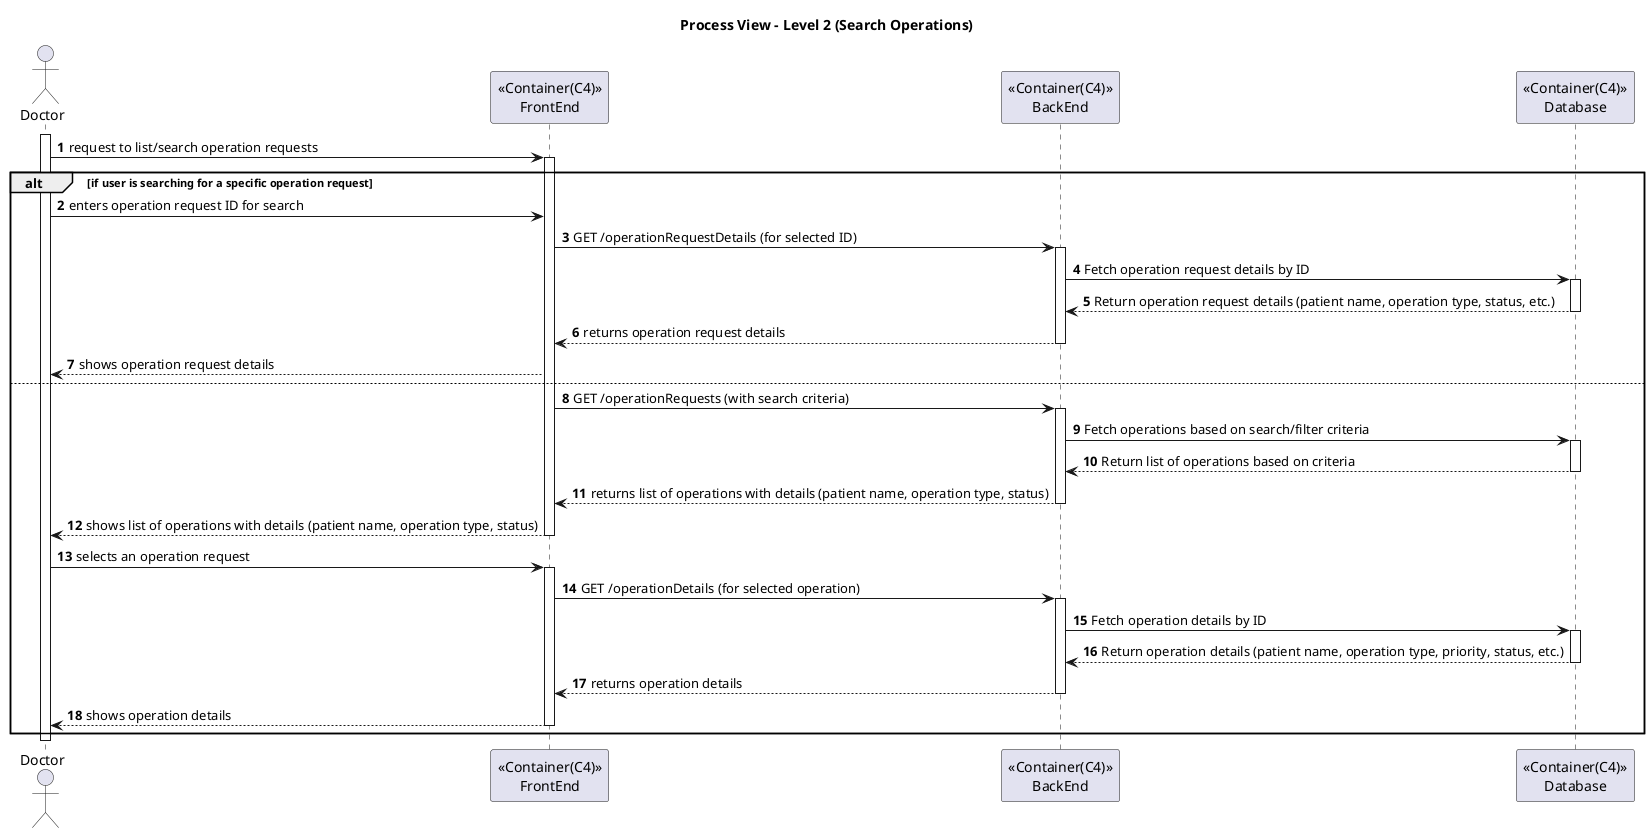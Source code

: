 ﻿@startuml
'https://plantuml.com/sequence-diagram

autonumber
actor Doctor as doc
participant "<<Container(C4)>>\nFrontEnd" as sys
participant "<<Container(C4)>>\nBackEnd" as backEnd
participant "<<Container(C4)>>\nDatabase" as DB

title Process View - Level 2 (Search Operations)

activate doc

doc -> sys: request to list/search operation requests
activate sys

alt if user is searching for a specific operation request
  doc -> sys: enters operation request ID for search
  sys -> backEnd: GET /operationRequestDetails (for selected ID)
  activate backEnd

  backEnd -> DB: Fetch operation request details by ID
  activate DB

  DB --> backEnd: Return operation request details (patient name, operation type, status, etc.)
  deactivate DB

  backEnd --> sys: returns operation request details
  deactivate backEnd

  sys --> doc: shows operation request details

else

  sys -> backEnd: GET /operationRequests (with search criteria)
  activate backEnd

  backEnd -> DB: Fetch operations based on search/filter criteria
  activate DB

  DB --> backEnd: Return list of operations based on criteria
  deactivate DB

  backEnd --> sys: returns list of operations with details (patient name, operation type, status)
  deactivate backEnd

  sys --> doc: shows list of operations with details (patient name, operation type, status)

  deactivate sys

  doc -> sys: selects an operation request

  activate sys

  sys -> backEnd: GET /operationDetails (for selected operation)
  activate backEnd

  backEnd -> DB: Fetch operation details by ID
  activate DB

  DB --> backEnd: Return operation details (patient name, operation type, priority, status, etc.)
  deactivate DB

  backEnd --> sys: returns operation details
  deactivate backEnd

  sys --> doc: shows operation details

  deactivate sys

end

deactivate sys
deactivate doc

@enduml
